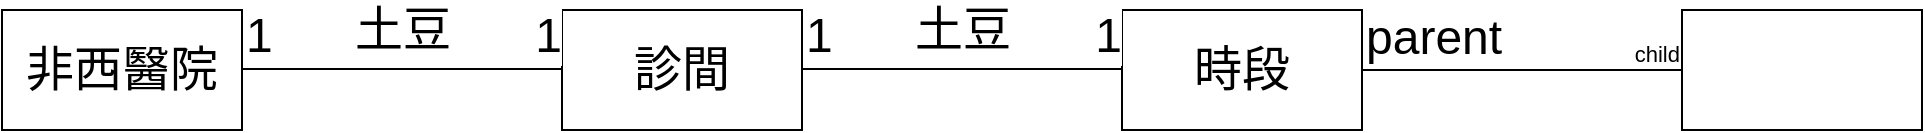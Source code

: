 <mxfile version="17.1.3" type="device"><diagram id="oKyxzHDayaN0CAhAsXDF" name="非西醫院領域模型"><mxGraphModel dx="1038" dy="1740" grid="1" gridSize="10" guides="1" tooltips="1" connect="1" arrows="1" fold="1" page="1" pageScale="1" pageWidth="827" pageHeight="1169" math="0" shadow="0"><root><mxCell id="0"/><mxCell id="1" parent="0"/><mxCell id="TfGF1paP6LEiFszKIr8o-1" value="非西醫院" style="rounded=0;whiteSpace=wrap;html=1;fontSize=24;" parent="1" vertex="1"><mxGeometry y="-675" width="120" height="60" as="geometry"/></mxCell><mxCell id="TfGF1paP6LEiFszKIr8o-2" value="診間" style="rounded=0;whiteSpace=wrap;html=1;fontSize=24;" parent="1" vertex="1"><mxGeometry x="280" y="-675" width="120" height="60" as="geometry"/></mxCell><mxCell id="TfGF1paP6LEiFszKIr8o-3" value="時段" style="rounded=0;whiteSpace=wrap;html=1;fontSize=24;" parent="1" vertex="1"><mxGeometry x="560" y="-675" width="120" height="60" as="geometry"/></mxCell><mxCell id="TfGF1paP6LEiFszKIr8o-4" value="" style="rounded=0;whiteSpace=wrap;html=1;fontSize=24;" parent="1" vertex="1"><mxGeometry x="840" y="-675" width="120" height="60" as="geometry"/></mxCell><mxCell id="TfGF1paP6LEiFszKIr8o-5" value="" style="endArrow=none;html=1;edgeStyle=orthogonalEdgeStyle;rounded=0;fontSize=24;" parent="1" edge="1"><mxGeometry relative="1" as="geometry"><mxPoint x="120" y="-645.5" as="sourcePoint"/><mxPoint x="280" y="-645.5" as="targetPoint"/></mxGeometry></mxCell><mxCell id="TfGF1paP6LEiFszKIr8o-6" value="1" style="edgeLabel;resizable=0;html=1;align=left;verticalAlign=bottom;fontSize=24;" parent="TfGF1paP6LEiFszKIr8o-5" connectable="0" vertex="1"><mxGeometry x="-1" relative="1" as="geometry"><mxPoint as="offset"/></mxGeometry></mxCell><mxCell id="TfGF1paP6LEiFszKIr8o-7" value="1" style="edgeLabel;resizable=0;html=1;align=right;verticalAlign=bottom;fontSize=24;" parent="TfGF1paP6LEiFszKIr8o-5" connectable="0" vertex="1"><mxGeometry x="1" relative="1" as="geometry"/></mxCell><mxCell id="TfGF1paP6LEiFszKIr8o-11" value="土豆" style="text;html=1;align=center;verticalAlign=middle;resizable=0;points=[];autosize=1;strokeColor=none;fillColor=none;fontSize=24;" parent="1" vertex="1"><mxGeometry x="170" y="-680" width="60" height="30" as="geometry"/></mxCell><mxCell id="TfGF1paP6LEiFszKIr8o-13" value="" style="endArrow=none;html=1;edgeStyle=orthogonalEdgeStyle;rounded=0;fontSize=24;" parent="1" edge="1"><mxGeometry relative="1" as="geometry"><mxPoint x="400" y="-645.5" as="sourcePoint"/><mxPoint x="560" y="-645.5" as="targetPoint"/></mxGeometry></mxCell><mxCell id="TfGF1paP6LEiFszKIr8o-14" value="1" style="edgeLabel;resizable=0;html=1;align=left;verticalAlign=bottom;fontSize=24;" parent="TfGF1paP6LEiFszKIr8o-13" connectable="0" vertex="1"><mxGeometry x="-1" relative="1" as="geometry"/></mxCell><mxCell id="TfGF1paP6LEiFszKIr8o-15" value="1" style="edgeLabel;resizable=0;html=1;align=right;verticalAlign=bottom;fontSize=24;" parent="TfGF1paP6LEiFszKIr8o-13" connectable="0" vertex="1"><mxGeometry x="1" relative="1" as="geometry"/></mxCell><mxCell id="TfGF1paP6LEiFszKIr8o-16" value="土豆" style="text;html=1;align=center;verticalAlign=middle;resizable=0;points=[];autosize=1;strokeColor=none;fillColor=none;fontSize=24;" parent="1" vertex="1"><mxGeometry x="450" y="-680" width="60" height="30" as="geometry"/></mxCell><mxCell id="bmkTfUbWn7uHFnj8pDqk-1" value="" style="endArrow=none;html=1;edgeStyle=orthogonalEdgeStyle;rounded=0;" edge="1" parent="1" source="TfGF1paP6LEiFszKIr8o-3"><mxGeometry relative="1" as="geometry"><mxPoint x="680" y="-645" as="sourcePoint"/><mxPoint x="840" y="-645" as="targetPoint"/></mxGeometry></mxCell><mxCell id="bmkTfUbWn7uHFnj8pDqk-2" value="&lt;font style=&quot;font-size: 24px&quot;&gt;parent&lt;/font&gt;" style="edgeLabel;resizable=0;html=1;align=left;verticalAlign=bottom;" connectable="0" vertex="1" parent="bmkTfUbWn7uHFnj8pDqk-1"><mxGeometry x="-1" relative="1" as="geometry"/></mxCell><mxCell id="bmkTfUbWn7uHFnj8pDqk-3" value="child" style="edgeLabel;resizable=0;html=1;align=right;verticalAlign=bottom;" connectable="0" vertex="1" parent="bmkTfUbWn7uHFnj8pDqk-1"><mxGeometry x="1" relative="1" as="geometry"/></mxCell></root></mxGraphModel></diagram></mxfile>